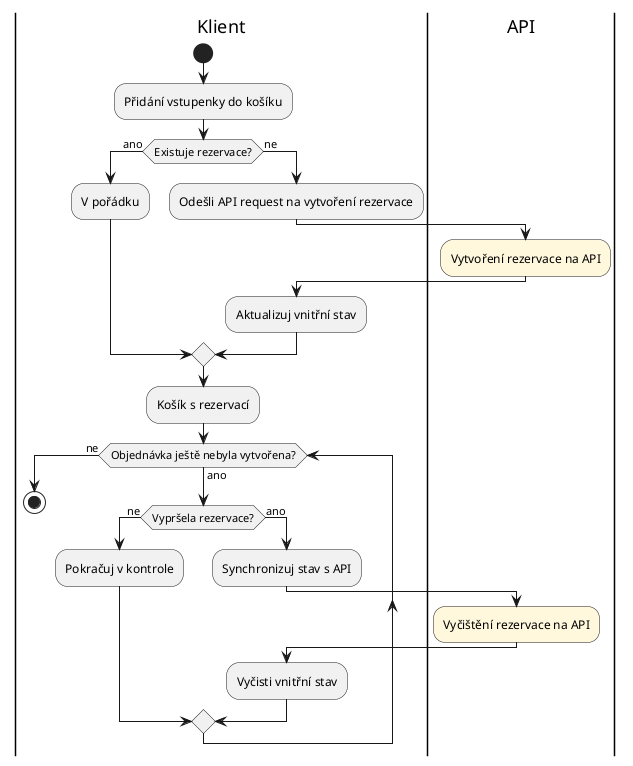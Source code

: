 @startuml
|Klient|
start
:Přidání vstupenky do košíku;
if (Existuje rezervace?) then (ano)
  :V pořádku;
else (ne)
|Klient|
  :Odešli API request na vytvoření rezervace;
|API|
#cornsilk:Vytvoření rezervace na API;

|Klient|
  :Aktualizuj vnitřní stav;
endif

:Košík s rezervací;
while (Objednávka ještě nebyla vytvořena?) is (ano)
  if (Vypršela rezervace?) then (ne)
  |Klient|
    :Pokračuj v kontrole;
  else (ano)
    |Klient|
        :Synchronizuj stav s API;
    |API|
        #cornsilk:Vyčištění rezervace na API;
    |Klient|
        :Vyčisti vnitřní stav;
  endif
endwhile (ne)

stop
@enduml
